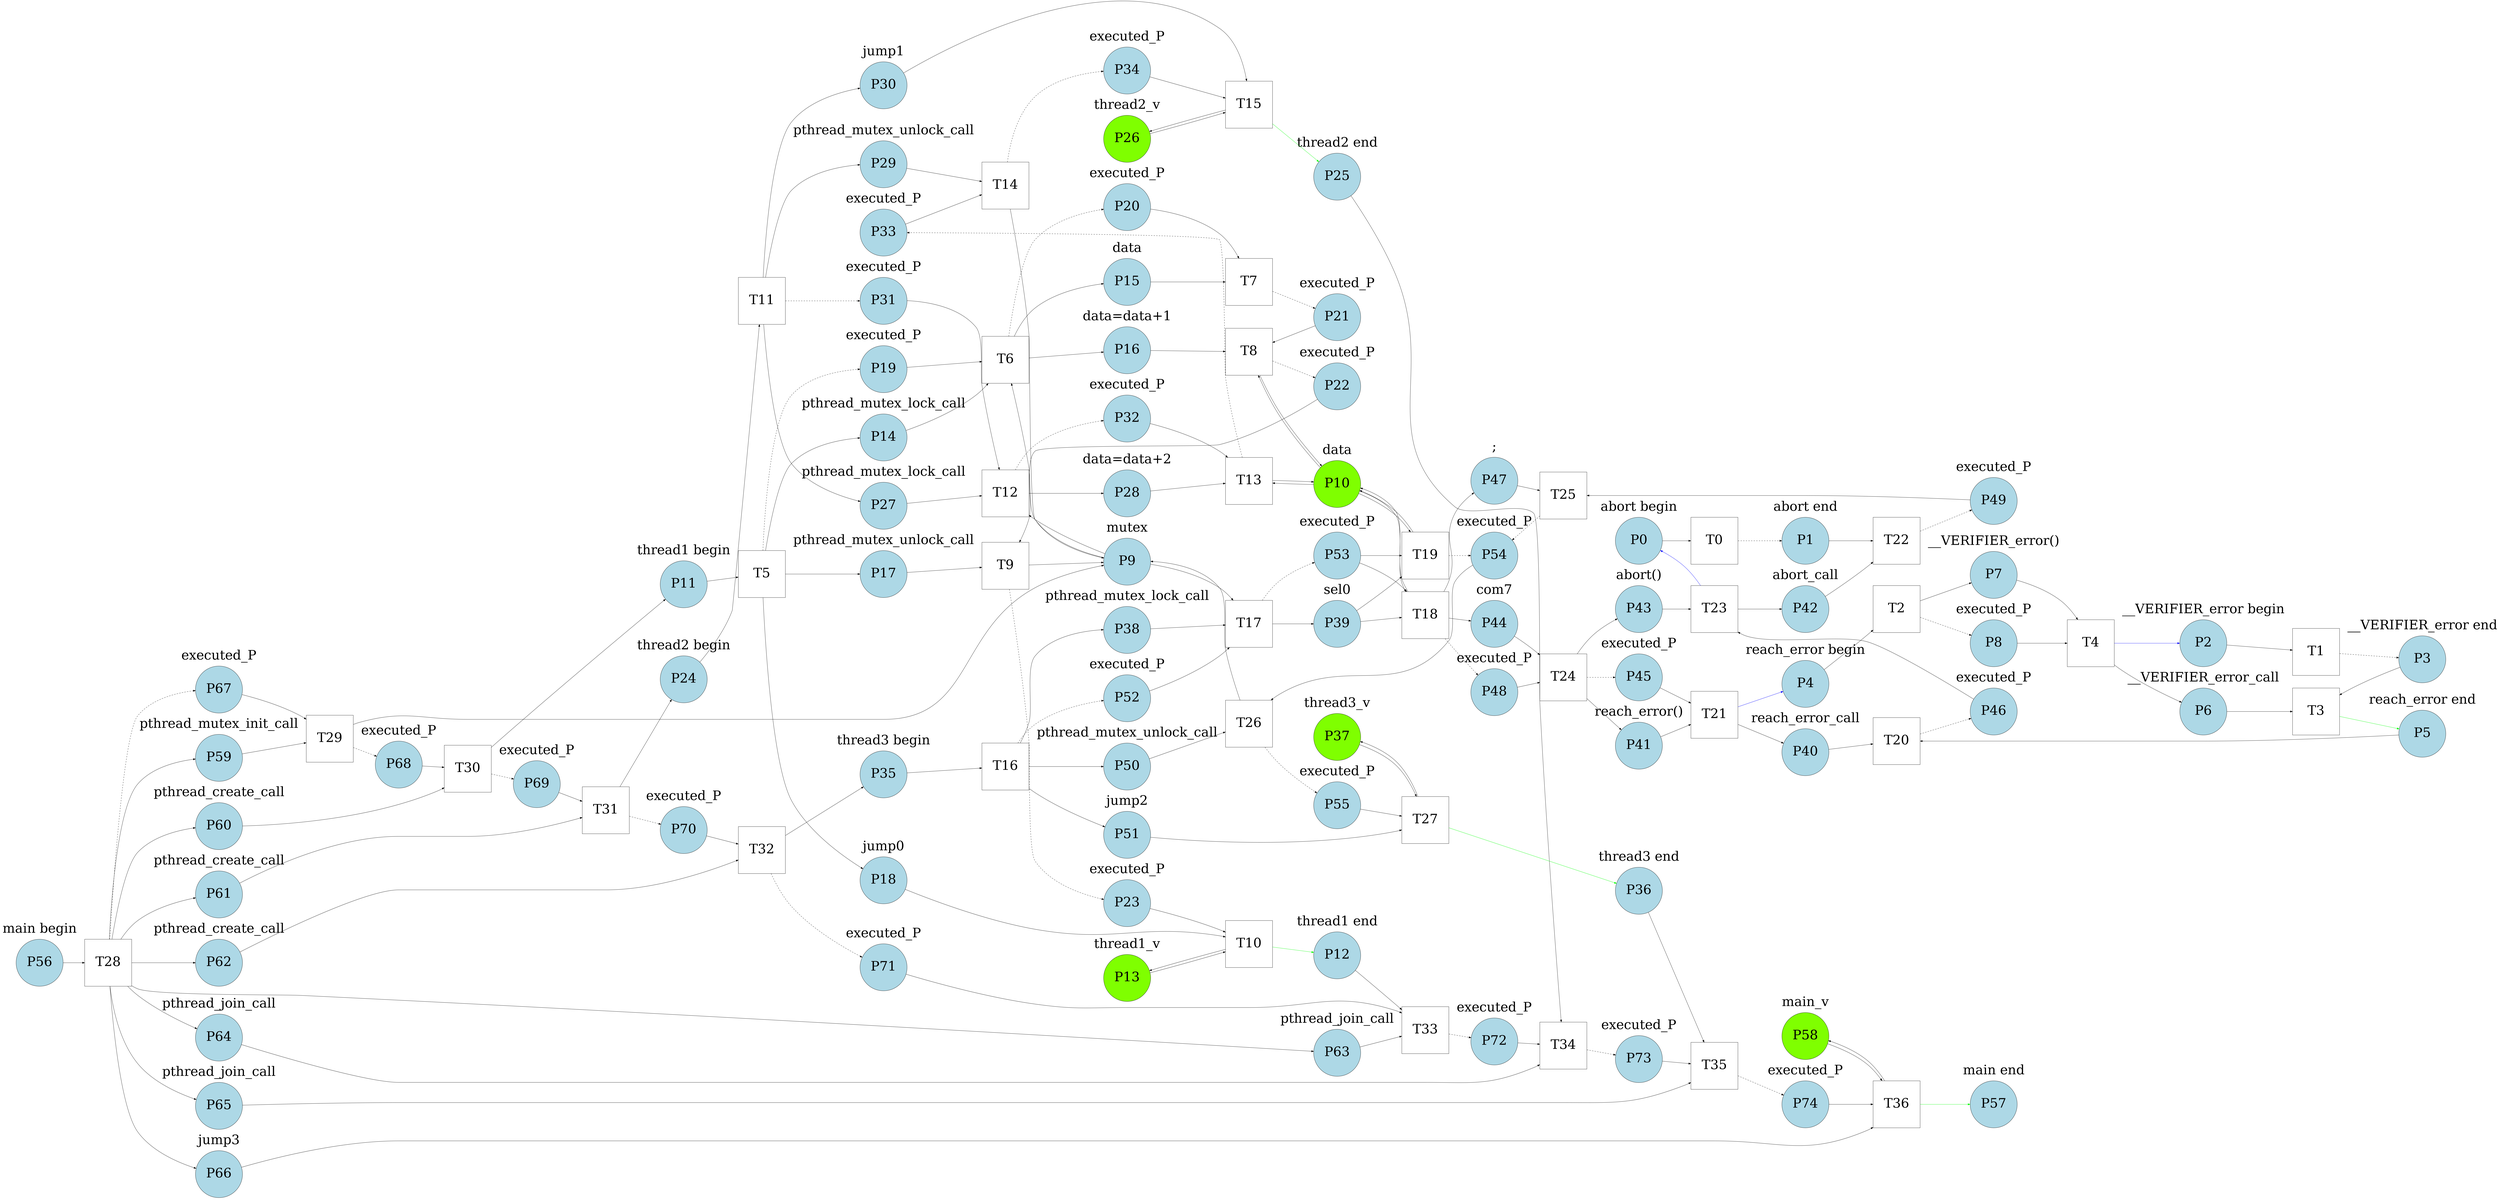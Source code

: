 digraph G{
rankdir = LR
subgraph cluster_P0{fontsize = 60;label="abort begin";color="white"P0[shape=circle,fontsize = 60,width=3,style="filled",color="black",fillcolor="lightblue"]}
subgraph cluster_P1{fontsize = 60;label="abort end";color="white"P1[shape=circle,fontsize = 60,width=3,style="filled",color="black",fillcolor="lightblue"]}
subgraph cluster_P2{fontsize = 60;label="__VERIFIER_error begin";color="white"P2[shape=circle,fontsize = 60,width=3,style="filled",color="black",fillcolor="lightblue"]}
subgraph cluster_P3{fontsize = 60;label="__VERIFIER_error end";color="white"P3[shape=circle,fontsize = 60,width=3,style="filled",color="black",fillcolor="lightblue"]}
subgraph cluster_P4{fontsize = 60;label="reach_error begin";color="white"P4[shape=circle,fontsize = 60,width=3,style="filled",color="black",fillcolor="lightblue"]}
subgraph cluster_P5{fontsize = 60;label="reach_error end";color="white"P5[shape=circle,fontsize = 60,width=3,style="filled",color="black",fillcolor="lightblue"]}
subgraph cluster_P6{fontsize = 60;label="__VERIFIER_error_call";color="white"P6[shape=circle,fontsize = 60,width=3,style="filled",color="black",fillcolor="lightblue"]}
subgraph cluster_P7{fontsize = 60;label="__VERIFIER_error()";color="white"P7[shape=circle,fontsize = 60,width=3,style="filled",color="black",fillcolor="lightblue"]}
subgraph cluster_P8{fontsize = 60;label="executed_P";color="white"P8[shape=circle,fontsize = 60,width=3,style="filled",color="black",fillcolor="lightblue"]}
subgraph cluster_P9{fontsize = 60;label="mutex";color="white"P9[shape=circle,fontsize = 60,width=3,style="filled",color="black",fillcolor="lightblue"]}
subgraph cluster_P10{fontsize = 60;label="data";color="white"P10[shape=circle,fontsize = 60,width=3,style="filled",color="black",fillcolor="chartreuse"]}
subgraph cluster_P11{fontsize = 60;label="thread1 begin";color="white"P11[shape=circle,fontsize = 60,width=3,style="filled",color="black",fillcolor="lightblue"]}
subgraph cluster_P12{fontsize = 60;label="thread1 end";color="white"P12[shape=circle,fontsize = 60,width=3,style="filled",color="black",fillcolor="lightblue"]}
subgraph cluster_P13{fontsize = 60;label="thread1_v";color="white"P13[shape=circle,fontsize = 60,width=3,style="filled",color="black",fillcolor="chartreuse"]}
subgraph cluster_P14{fontsize = 60;label="pthread_mutex_lock_call";color="white"P14[shape=circle,fontsize = 60,width=3,style="filled",color="black",fillcolor="lightblue"]}
subgraph cluster_P15{fontsize = 60;label="data";color="white"P15[shape=circle,fontsize = 60,width=3,style="filled",color="black",fillcolor="lightblue"]}
subgraph cluster_P16{fontsize = 60;label="data=data+1";color="white"P16[shape=circle,fontsize = 60,width=3,style="filled",color="black",fillcolor="lightblue"]}
subgraph cluster_P17{fontsize = 60;label="pthread_mutex_unlock_call";color="white"P17[shape=circle,fontsize = 60,width=3,style="filled",color="black",fillcolor="lightblue"]}
subgraph cluster_P18{fontsize = 60;label="jump0";color="white"P18[shape=circle,fontsize = 60,width=3,style="filled",color="black",fillcolor="lightblue"]}
subgraph cluster_P19{fontsize = 60;label="executed_P";color="white"P19[shape=circle,fontsize = 60,width=3,style="filled",color="black",fillcolor="lightblue"]}
subgraph cluster_P20{fontsize = 60;label="executed_P";color="white"P20[shape=circle,fontsize = 60,width=3,style="filled",color="black",fillcolor="lightblue"]}
subgraph cluster_P21{fontsize = 60;label="executed_P";color="white"P21[shape=circle,fontsize = 60,width=3,style="filled",color="black",fillcolor="lightblue"]}
subgraph cluster_P22{fontsize = 60;label="executed_P";color="white"P22[shape=circle,fontsize = 60,width=3,style="filled",color="black",fillcolor="lightblue"]}
subgraph cluster_P23{fontsize = 60;label="executed_P";color="white"P23[shape=circle,fontsize = 60,width=3,style="filled",color="black",fillcolor="lightblue"]}
subgraph cluster_P24{fontsize = 60;label="thread2 begin";color="white"P24[shape=circle,fontsize = 60,width=3,style="filled",color="black",fillcolor="lightblue"]}
subgraph cluster_P25{fontsize = 60;label="thread2 end";color="white"P25[shape=circle,fontsize = 60,width=3,style="filled",color="black",fillcolor="lightblue"]}
subgraph cluster_P26{fontsize = 60;label="thread2_v";color="white"P26[shape=circle,fontsize = 60,width=3,style="filled",color="black",fillcolor="chartreuse"]}
subgraph cluster_P27{fontsize = 60;label="pthread_mutex_lock_call";color="white"P27[shape=circle,fontsize = 60,width=3,style="filled",color="black",fillcolor="lightblue"]}
subgraph cluster_P28{fontsize = 60;label="data=data+2";color="white"P28[shape=circle,fontsize = 60,width=3,style="filled",color="black",fillcolor="lightblue"]}
subgraph cluster_P29{fontsize = 60;label="pthread_mutex_unlock_call";color="white"P29[shape=circle,fontsize = 60,width=3,style="filled",color="black",fillcolor="lightblue"]}
subgraph cluster_P30{fontsize = 60;label="jump1";color="white"P30[shape=circle,fontsize = 60,width=3,style="filled",color="black",fillcolor="lightblue"]}
subgraph cluster_P31{fontsize = 60;label="executed_P";color="white"P31[shape=circle,fontsize = 60,width=3,style="filled",color="black",fillcolor="lightblue"]}
subgraph cluster_P32{fontsize = 60;label="executed_P";color="white"P32[shape=circle,fontsize = 60,width=3,style="filled",color="black",fillcolor="lightblue"]}
subgraph cluster_P33{fontsize = 60;label="executed_P";color="white"P33[shape=circle,fontsize = 60,width=3,style="filled",color="black",fillcolor="lightblue"]}
subgraph cluster_P34{fontsize = 60;label="executed_P";color="white"P34[shape=circle,fontsize = 60,width=3,style="filled",color="black",fillcolor="lightblue"]}
subgraph cluster_P35{fontsize = 60;label="thread3 begin";color="white"P35[shape=circle,fontsize = 60,width=3,style="filled",color="black",fillcolor="lightblue"]}
subgraph cluster_P36{fontsize = 60;label="thread3 end";color="white"P36[shape=circle,fontsize = 60,width=3,style="filled",color="black",fillcolor="lightblue"]}
subgraph cluster_P37{fontsize = 60;label="thread3_v";color="white"P37[shape=circle,fontsize = 60,width=3,style="filled",color="black",fillcolor="chartreuse"]}
subgraph cluster_P38{fontsize = 60;label="pthread_mutex_lock_call";color="white"P38[shape=circle,fontsize = 60,width=3,style="filled",color="black",fillcolor="lightblue"]}
subgraph cluster_P39{fontsize = 60;label="sel0";color="white"P39[shape=circle,fontsize = 60,width=3,style="filled",color="black",fillcolor="lightblue"]}
subgraph cluster_P40{fontsize = 60;label="reach_error_call";color="white"P40[shape=circle,fontsize = 60,width=3,style="filled",color="black",fillcolor="lightblue"]}
subgraph cluster_P41{fontsize = 60;label="reach_error()";color="white"P41[shape=circle,fontsize = 60,width=3,style="filled",color="black",fillcolor="lightblue"]}
subgraph cluster_P42{fontsize = 60;label="abort_call";color="white"P42[shape=circle,fontsize = 60,width=3,style="filled",color="black",fillcolor="lightblue"]}
subgraph cluster_P43{fontsize = 60;label="abort()";color="white"P43[shape=circle,fontsize = 60,width=3,style="filled",color="black",fillcolor="lightblue"]}
subgraph cluster_P44{fontsize = 60;label="com7";color="white"P44[shape=circle,fontsize = 60,width=3,style="filled",color="black",fillcolor="lightblue"]}
subgraph cluster_P45{fontsize = 60;label="executed_P";color="white"P45[shape=circle,fontsize = 60,width=3,style="filled",color="black",fillcolor="lightblue"]}
subgraph cluster_P46{fontsize = 60;label="executed_P";color="white"P46[shape=circle,fontsize = 60,width=3,style="filled",color="black",fillcolor="lightblue"]}
subgraph cluster_P47{fontsize = 60;label=";";color="white"P47[shape=circle,fontsize = 60,width=3,style="filled",color="black",fillcolor="lightblue"]}
subgraph cluster_P48{fontsize = 60;label="executed_P";color="white"P48[shape=circle,fontsize = 60,width=3,style="filled",color="black",fillcolor="lightblue"]}
subgraph cluster_P49{fontsize = 60;label="executed_P";color="white"P49[shape=circle,fontsize = 60,width=3,style="filled",color="black",fillcolor="lightblue"]}
subgraph cluster_P50{fontsize = 60;label="pthread_mutex_unlock_call";color="white"P50[shape=circle,fontsize = 60,width=3,style="filled",color="black",fillcolor="lightblue"]}
subgraph cluster_P51{fontsize = 60;label="jump2";color="white"P51[shape=circle,fontsize = 60,width=3,style="filled",color="black",fillcolor="lightblue"]}
subgraph cluster_P52{fontsize = 60;label="executed_P";color="white"P52[shape=circle,fontsize = 60,width=3,style="filled",color="black",fillcolor="lightblue"]}
subgraph cluster_P53{fontsize = 60;label="executed_P";color="white"P53[shape=circle,fontsize = 60,width=3,style="filled",color="black",fillcolor="lightblue"]}
subgraph cluster_P54{fontsize = 60;label="executed_P";color="white"P54[shape=circle,fontsize = 60,width=3,style="filled",color="black",fillcolor="lightblue"]}
subgraph cluster_P55{fontsize = 60;label="executed_P";color="white"P55[shape=circle,fontsize = 60,width=3,style="filled",color="black",fillcolor="lightblue"]}
subgraph cluster_P56{fontsize = 60;label="main begin";color="white"P56[shape=circle,fontsize = 60,width=3,style="filled",color="black",fillcolor="lightblue"]}
subgraph cluster_P57{fontsize = 60;label="main end";color="white"P57[shape=circle,fontsize = 60,width=3,style="filled",color="black",fillcolor="lightblue"]}
subgraph cluster_P58{fontsize = 60;label="main_v";color="white"P58[shape=circle,fontsize = 60,width=3,style="filled",color="black",fillcolor="chartreuse"]}
subgraph cluster_P59{fontsize = 60;label="pthread_mutex_init_call";color="white"P59[shape=circle,fontsize = 60,width=3,style="filled",color="black",fillcolor="lightblue"]}
subgraph cluster_P60{fontsize = 60;label="pthread_create_call";color="white"P60[shape=circle,fontsize = 60,width=3,style="filled",color="black",fillcolor="lightblue"]}
subgraph cluster_P61{fontsize = 60;label="pthread_create_call";color="white"P61[shape=circle,fontsize = 60,width=3,style="filled",color="black",fillcolor="lightblue"]}
subgraph cluster_P62{fontsize = 60;label="pthread_create_call";color="white"P62[shape=circle,fontsize = 60,width=3,style="filled",color="black",fillcolor="lightblue"]}
subgraph cluster_P63{fontsize = 60;label="pthread_join_call";color="white"P63[shape=circle,fontsize = 60,width=3,style="filled",color="black",fillcolor="lightblue"]}
subgraph cluster_P64{fontsize = 60;label="pthread_join_call";color="white"P64[shape=circle,fontsize = 60,width=3,style="filled",color="black",fillcolor="lightblue"]}
subgraph cluster_P65{fontsize = 60;label="pthread_join_call";color="white"P65[shape=circle,fontsize = 60,width=3,style="filled",color="black",fillcolor="lightblue"]}
subgraph cluster_P66{fontsize = 60;label="jump3";color="white"P66[shape=circle,fontsize = 60,width=3,style="filled",color="black",fillcolor="lightblue"]}
subgraph cluster_P67{fontsize = 60;label="executed_P";color="white"P67[shape=circle,fontsize = 60,width=3,style="filled",color="black",fillcolor="lightblue"]}
subgraph cluster_P68{fontsize = 60;label="executed_P";color="white"P68[shape=circle,fontsize = 60,width=3,style="filled",color="black",fillcolor="lightblue"]}
subgraph cluster_P69{fontsize = 60;label="executed_P";color="white"P69[shape=circle,fontsize = 60,width=3,style="filled",color="black",fillcolor="lightblue"]}
subgraph cluster_P70{fontsize = 60;label="executed_P";color="white"P70[shape=circle,fontsize = 60,width=3,style="filled",color="black",fillcolor="lightblue"]}
subgraph cluster_P71{fontsize = 60;label="executed_P";color="white"P71[shape=circle,fontsize = 60,width=3,style="filled",color="black",fillcolor="lightblue"]}
subgraph cluster_P72{fontsize = 60;label="executed_P";color="white"P72[shape=circle,fontsize = 60,width=3,style="filled",color="black",fillcolor="lightblue"]}
subgraph cluster_P73{fontsize = 60;label="executed_P";color="white"P73[shape=circle,fontsize = 60,width=3,style="filled",color="black",fillcolor="lightblue"]}
subgraph cluster_P74{fontsize = 60;label="executed_P";color="white"P74[shape=circle,fontsize = 60,width=3,style="filled",color="black",fillcolor="lightblue"]}
T0[shape=box,fontsize = 60,width=3,height=3]
T1[shape=box,fontsize = 60,width=3,height=3]
T2[shape=box,fontsize = 60,width=3,height=3]
T3[shape=box,fontsize = 60,width=3,height=3]
T4[shape=box,fontsize = 60,width=3,height=3]
T5[shape=box,fontsize = 60,width=3,height=3]
T6[shape=box,fontsize = 60,width=3,height=3]
T7[shape=box,fontsize = 60,width=3,height=3]
T8[shape=box,fontsize = 60,width=3,height=3]
T9[shape=box,fontsize = 60,width=3,height=3]
T10[shape=box,fontsize = 60,width=3,height=3]
T11[shape=box,fontsize = 60,width=3,height=3]
T12[shape=box,fontsize = 60,width=3,height=3]
T13[shape=box,fontsize = 60,width=3,height=3]
T14[shape=box,fontsize = 60,width=3,height=3]
T15[shape=box,fontsize = 60,width=3,height=3]
T16[shape=box,fontsize = 60,width=3,height=3]
T17[shape=box,fontsize = 60,width=3,height=3]
T18[shape=box,fontsize = 60,width=3,height=3]
T19[shape=box,fontsize = 60,width=3,height=3]
T20[shape=box,fontsize = 60,width=3,height=3]
T21[shape=box,fontsize = 60,width=3,height=3]
T22[shape=box,fontsize = 60,width=3,height=3]
T23[shape=box,fontsize = 60,width=3,height=3]
T24[shape=box,fontsize = 60,width=3,height=3]
T25[shape=box,fontsize = 60,width=3,height=3]
T26[shape=box,fontsize = 60,width=3,height=3]
T27[shape=box,fontsize = 60,width=3,height=3]
T28[shape=box,fontsize = 60,width=3,height=3]
T29[shape=box,fontsize = 60,width=3,height=3]
T30[shape=box,fontsize = 60,width=3,height=3]
T31[shape=box,fontsize = 60,width=3,height=3]
T32[shape=box,fontsize = 60,width=3,height=3]
T33[shape=box,fontsize = 60,width=3,height=3]
T34[shape=box,fontsize = 60,width=3,height=3]
T35[shape=box,fontsize = 60,width=3,height=3]
T36[shape=box,fontsize = 60,width=3,height=3]
P0->T0
T0->P1[style="dashed"]
P2->T1
T1->P3[style="dashed"]
P4->T2
P6->T3
P7->T4
T4->P2[color="blue"]
P3->T3
T4->P6
T2->P7
T2->P8[style="dashed"]
P8->T4
T3->P5[color="green"]
P11->T5
P14->T6
P9->T6
P15->T7
P16->T8
P10->T8
T8->P10
P17->T9
T9->P9
P18->T10
T10->P12[color="green"]
T10->P13
P13->T10
T5->P14
T5->P19[style="dashed"]
P19->T6
T6->P15
T6->P20[style="dashed"]
P20->T7
T6->P16
T7->P21[style="dashed"]
P21->T8
T5->P17
T8->P22[style="dashed"]
P22->T9
T5->P18
T9->P23[style="dashed"]
P23->T10
P24->T11
P27->T12
P9->T12
P28->T13
P10->T13
T13->P10
P29->T14
T14->P9
P30->T15
T15->P25[color="green"]
T15->P26
P26->T15
T11->P27
T11->P31[style="dashed"]
P31->T12
T12->P28
T12->P32[style="dashed"]
P32->T13
T11->P29
T13->P33[style="dashed"]
P33->T14
T11->P30
T14->P34[style="dashed"]
P34->T15
P35->T16
P38->T17
P9->T17
P39->T18
P39->T19
P40->T20
P41->T21
T21->P4[color="blue"]
P5->T20
T21->P40
P42->T22
P43->T23
T23->P0[color="blue"]
P1->T22
T23->P42
P44->T24
T24->P41
T24->P45[style="dashed"]
P45->T21
T24->P43
T20->P46[style="dashed"]
P46->T23
P47->T25
P10->T18
T18->P10
P10->T19
T19->P10
T18->P44
T18->P48[style="dashed"]
P48->T24
T18->P47
T22->P49[style="dashed"]
P49->T25
P50->T26
T26->P9
P51->T27
T27->P36[color="green"]
T27->P37
P37->T27
T16->P38
T16->P52[style="dashed"]
P52->T17
T17->P39
T17->P53[style="dashed"]
P53->T18
P53->T19
T16->P50
T25->P54[style="dashed"]
T19->P54[style="dashed"]
P54->T26
T16->P51
T26->P55[style="dashed"]
P55->T27
P56->T28
P59->T29
T29->P9
P60->T30
T30->P11
P61->T31
T31->P24
P62->T32
T32->P35
P63->T33
P12->T33
P64->T34
P25->T34
P65->T35
P36->T35
P66->T36
T36->P57[color="green"]
T36->P58
P58->T36
T28->P59
T28->P67[style="dashed"]
P67->T29
T28->P60
T29->P68[style="dashed"]
P68->T30
T28->P61
T30->P69[style="dashed"]
P69->T31
T28->P62
T31->P70[style="dashed"]
P70->T32
T28->P63
T32->P71[style="dashed"]
P71->T33
T28->P64
T33->P72[style="dashed"]
P72->T34
T28->P65
T34->P73[style="dashed"]
P73->T35
T28->P66
T35->P74[style="dashed"]
P74->T36
}
